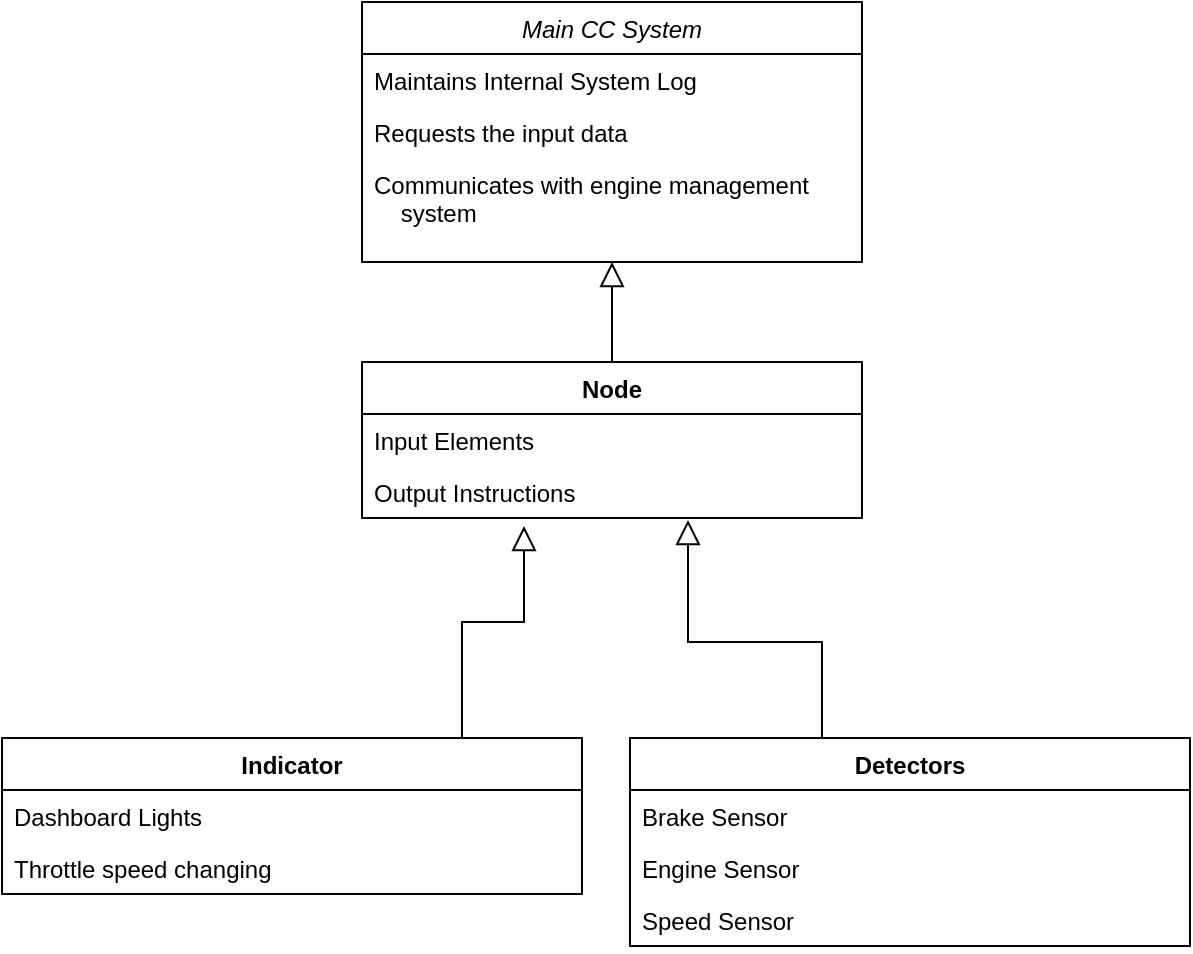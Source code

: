 <mxfile version="12.9.14" type="device"><diagram id="C5RBs43oDa-KdzZeNtuy" name="Page-1"><mxGraphModel dx="1426" dy="1922" grid="1" gridSize="10" guides="1" tooltips="1" connect="1" arrows="1" fold="1" page="1" pageScale="1" pageWidth="827" pageHeight="1169" math="0" shadow="0"><root><mxCell id="WIyWlLk6GJQsqaUBKTNV-0"/><mxCell id="WIyWlLk6GJQsqaUBKTNV-1" parent="WIyWlLk6GJQsqaUBKTNV-0"/><mxCell id="zkfFHV4jXpPFQw0GAbJ--12" value="" style="endArrow=block;endSize=10;endFill=0;shadow=0;strokeWidth=1;rounded=0;edgeStyle=elbowEdgeStyle;elbow=vertical;exitX=0.5;exitY=0;exitDx=0;exitDy=0;entryX=0.5;entryY=1;entryDx=0;entryDy=0;" parent="WIyWlLk6GJQsqaUBKTNV-1" source="wERBfOLv1Vv86fq_oqAW-12" target="zkfFHV4jXpPFQw0GAbJ--0" edge="1"><mxGeometry width="160" relative="1" as="geometry"><mxPoint x="234.06" y="250.99" as="sourcePoint"/><mxPoint x="200" y="203" as="targetPoint"/><Array as="points"/></mxGeometry></mxCell><mxCell id="zkfFHV4jXpPFQw0GAbJ--16" value="" style="endArrow=block;endSize=10;endFill=0;shadow=0;strokeWidth=1;rounded=0;edgeStyle=elbowEdgeStyle;elbow=vertical;entryX=0.652;entryY=1.038;entryDx=0;entryDy=0;entryPerimeter=0;" parent="WIyWlLk6GJQsqaUBKTNV-1" source="wERBfOLv1Vv86fq_oqAW-8" target="wERBfOLv1Vv86fq_oqAW-15" edge="1"><mxGeometry width="160" relative="1" as="geometry"><mxPoint x="395" y="320" as="sourcePoint"/><mxPoint x="580" y="150" as="targetPoint"/><Array as="points"><mxPoint x="510" y="270"/><mxPoint x="550" y="230"/></Array></mxGeometry></mxCell><mxCell id="wERBfOLv1Vv86fq_oqAW-27" value="" style="endArrow=block;endSize=10;endFill=0;shadow=0;strokeWidth=1;rounded=0;edgeStyle=elbowEdgeStyle;elbow=vertical;entryX=0.324;entryY=1.154;entryDx=0;entryDy=0;entryPerimeter=0;" parent="WIyWlLk6GJQsqaUBKTNV-1" source="wERBfOLv1Vv86fq_oqAW-21" target="wERBfOLv1Vv86fq_oqAW-15" edge="1"><mxGeometry width="160" relative="1" as="geometry"><mxPoint x="500" y="456" as="sourcePoint"/><mxPoint x="250" y="330" as="targetPoint"/><Array as="points"><mxPoint x="330" y="260"/><mxPoint x="250" y="350"/><mxPoint x="490" y="400"/><mxPoint x="480" y="310"/><mxPoint x="390" y="580"/><mxPoint x="540" y="563"/><mxPoint x="530" y="250"/><mxPoint x="530" y="250"/><mxPoint x="560" y="240"/></Array></mxGeometry></mxCell><mxCell id="zkfFHV4jXpPFQw0GAbJ--0" value="Main CC System" style="swimlane;fontStyle=2;align=center;verticalAlign=top;childLayout=stackLayout;horizontal=1;startSize=26;horizontalStack=0;resizeParent=1;resizeLast=0;collapsible=1;marginBottom=0;rounded=0;shadow=0;strokeWidth=1;" parent="WIyWlLk6GJQsqaUBKTNV-1" vertex="1"><mxGeometry x="280" y="-50" width="250" height="130" as="geometry"><mxRectangle x="230" y="140" width="160" height="26" as="alternateBounds"/></mxGeometry></mxCell><mxCell id="zkfFHV4jXpPFQw0GAbJ--20" value="Maintains Internal System Log" style="text;align=left;verticalAlign=top;spacingLeft=4;spacingRight=4;overflow=hidden;rotatable=0;points=[[0,0.5],[1,0.5]];portConstraint=eastwest;rounded=0;shadow=0;html=0;" parent="zkfFHV4jXpPFQw0GAbJ--0" vertex="1"><mxGeometry y="26" width="250" height="26" as="geometry"/></mxCell><mxCell id="zkfFHV4jXpPFQw0GAbJ--19" value="Requests the input data" style="text;align=left;verticalAlign=top;spacingLeft=4;spacingRight=4;overflow=hidden;rotatable=0;points=[[0,0.5],[1,0.5]];portConstraint=eastwest;rounded=0;shadow=0;html=0;" parent="zkfFHV4jXpPFQw0GAbJ--0" vertex="1"><mxGeometry y="52" width="250" height="26" as="geometry"/></mxCell><mxCell id="zkfFHV4jXpPFQw0GAbJ--21" value="Communicates with engine management &#10;    system" style="text;align=left;verticalAlign=top;spacingLeft=4;spacingRight=4;overflow=hidden;rotatable=0;points=[[0,0.5],[1,0.5]];portConstraint=eastwest;rounded=0;shadow=0;html=0;" parent="zkfFHV4jXpPFQw0GAbJ--0" vertex="1"><mxGeometry y="78" width="250" height="42" as="geometry"/></mxCell><mxCell id="wERBfOLv1Vv86fq_oqAW-12" value="Node&#10;" style="swimlane;fontStyle=1;align=center;verticalAlign=top;childLayout=stackLayout;horizontal=1;startSize=26;horizontalStack=0;resizeParent=1;resizeParentMax=0;resizeLast=0;collapsible=1;marginBottom=0;" parent="WIyWlLk6GJQsqaUBKTNV-1" vertex="1"><mxGeometry x="280" y="130" width="250" height="78" as="geometry"><mxRectangle x="30" y="390" width="110" height="26" as="alternateBounds"/></mxGeometry></mxCell><mxCell id="wERBfOLv1Vv86fq_oqAW-13" value="Input Elements " style="text;strokeColor=none;fillColor=none;align=left;verticalAlign=top;spacingLeft=4;spacingRight=4;overflow=hidden;rotatable=0;points=[[0,0.5],[1,0.5]];portConstraint=eastwest;" parent="wERBfOLv1Vv86fq_oqAW-12" vertex="1"><mxGeometry y="26" width="250" height="26" as="geometry"/></mxCell><mxCell id="wERBfOLv1Vv86fq_oqAW-15" value="Output Instructions" style="text;strokeColor=none;fillColor=none;align=left;verticalAlign=top;spacingLeft=4;spacingRight=4;overflow=hidden;rotatable=0;points=[[0,0.5],[1,0.5]];portConstraint=eastwest;" parent="wERBfOLv1Vv86fq_oqAW-12" vertex="1"><mxGeometry y="52" width="250" height="26" as="geometry"/></mxCell><mxCell id="wERBfOLv1Vv86fq_oqAW-8" value="Detectors" style="swimlane;fontStyle=1;align=center;verticalAlign=top;childLayout=stackLayout;horizontal=1;startSize=26;horizontalStack=0;resizeParent=1;resizeParentMax=0;resizeLast=0;collapsible=1;marginBottom=0;" parent="WIyWlLk6GJQsqaUBKTNV-1" vertex="1"><mxGeometry x="414" y="318" width="280" height="104" as="geometry"/></mxCell><mxCell id="wERBfOLv1Vv86fq_oqAW-9" value="Brake Sensor" style="text;strokeColor=none;fillColor=none;align=left;verticalAlign=top;spacingLeft=4;spacingRight=4;overflow=hidden;rotatable=0;points=[[0,0.5],[1,0.5]];portConstraint=eastwest;" parent="wERBfOLv1Vv86fq_oqAW-8" vertex="1"><mxGeometry y="26" width="280" height="26" as="geometry"/></mxCell><mxCell id="wERBfOLv1Vv86fq_oqAW-11" value="Engine Sensor" style="text;strokeColor=none;fillColor=none;align=left;verticalAlign=top;spacingLeft=4;spacingRight=4;overflow=hidden;rotatable=0;points=[[0,0.5],[1,0.5]];portConstraint=eastwest;" parent="wERBfOLv1Vv86fq_oqAW-8" vertex="1"><mxGeometry y="52" width="280" height="26" as="geometry"/></mxCell><mxCell id="wERBfOLv1Vv86fq_oqAW-20" value="Speed Sensor" style="text;strokeColor=none;fillColor=none;align=left;verticalAlign=top;spacingLeft=4;spacingRight=4;overflow=hidden;rotatable=0;points=[[0,0.5],[1,0.5]];portConstraint=eastwest;" parent="wERBfOLv1Vv86fq_oqAW-8" vertex="1"><mxGeometry y="78" width="280" height="26" as="geometry"/></mxCell><mxCell id="wERBfOLv1Vv86fq_oqAW-21" value="Indicator" style="swimlane;fontStyle=1;align=center;verticalAlign=top;childLayout=stackLayout;horizontal=1;startSize=26;horizontalStack=0;resizeParent=1;resizeParentMax=0;resizeLast=0;collapsible=1;marginBottom=0;" parent="WIyWlLk6GJQsqaUBKTNV-1" vertex="1"><mxGeometry x="100" y="318" width="290" height="78" as="geometry"/></mxCell><mxCell id="wERBfOLv1Vv86fq_oqAW-22" value="Dashboard Lights" style="text;strokeColor=none;fillColor=none;align=left;verticalAlign=top;spacingLeft=4;spacingRight=4;overflow=hidden;rotatable=0;points=[[0,0.5],[1,0.5]];portConstraint=eastwest;" parent="wERBfOLv1Vv86fq_oqAW-21" vertex="1"><mxGeometry y="26" width="290" height="26" as="geometry"/></mxCell><mxCell id="wERBfOLv1Vv86fq_oqAW-26" value="Throttle speed changing" style="text;strokeColor=none;fillColor=none;align=left;verticalAlign=top;spacingLeft=4;spacingRight=4;overflow=hidden;rotatable=0;points=[[0,0.5],[1,0.5]];portConstraint=eastwest;" parent="wERBfOLv1Vv86fq_oqAW-21" vertex="1"><mxGeometry y="52" width="290" height="26" as="geometry"/></mxCell></root></mxGraphModel></diagram></mxfile>